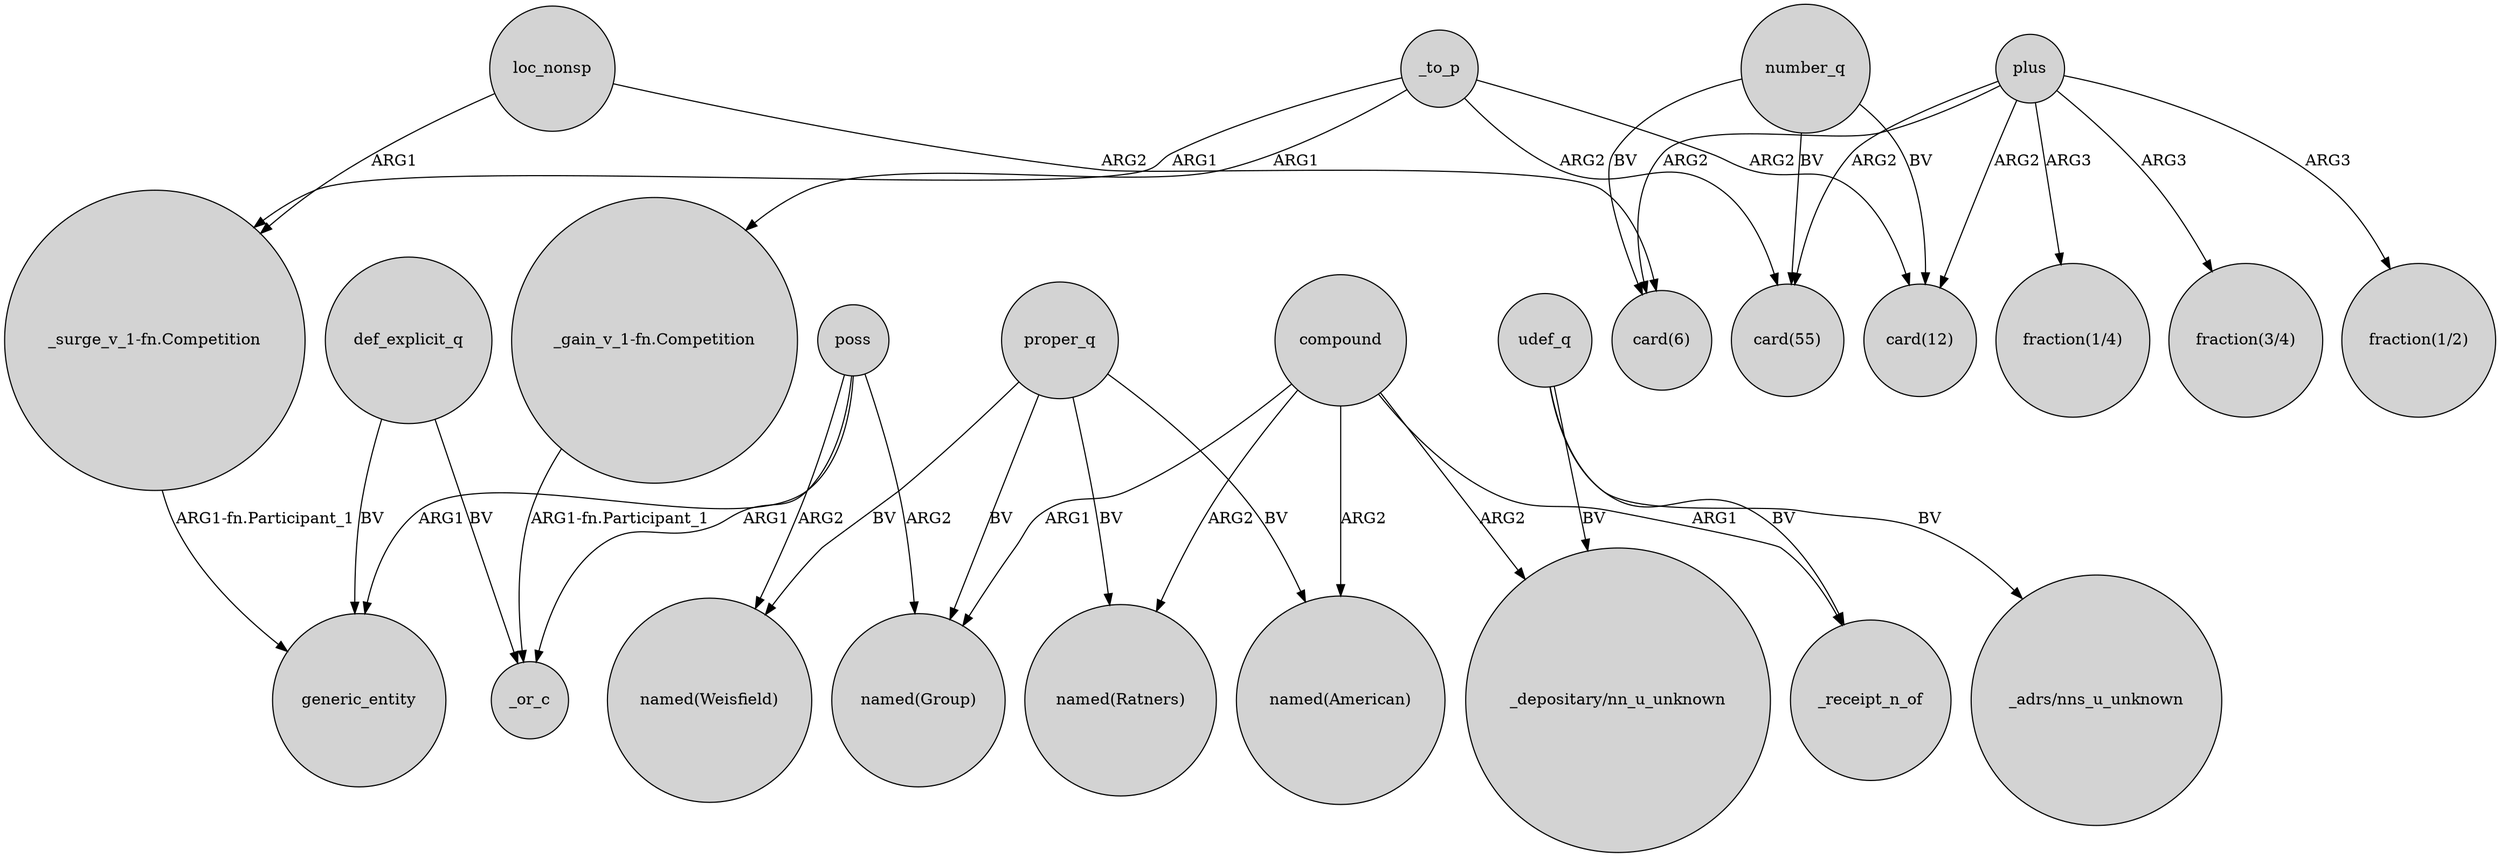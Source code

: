 digraph {
	node [shape=circle style=filled]
	def_explicit_q -> _or_c [label=BV]
	plus -> "card(12)" [label=ARG2]
	udef_q -> "_depositary/nn_u_unknown" [label=BV]
	poss -> "named(Group)" [label=ARG2]
	number_q -> "card(55)" [label=BV]
	udef_q -> _receipt_n_of [label=BV]
	proper_q -> "named(Weisfield)" [label=BV]
	compound -> "named(Ratners)" [label=ARG2]
	loc_nonsp -> "card(6)" [label=ARG2]
	"_surge_v_1-fn.Competition" -> generic_entity [label="ARG1-fn.Participant_1"]
	def_explicit_q -> generic_entity [label=BV]
	plus -> "fraction(1/4)" [label=ARG3]
	number_q -> "card(6)" [label=BV]
	udef_q -> "_adrs/nns_u_unknown" [label=BV]
	compound -> "_depositary/nn_u_unknown" [label=ARG2]
	proper_q -> "named(Group)" [label=BV]
	poss -> _or_c [label=ARG1]
	plus -> "fraction(3/4)" [label=ARG3]
	plus -> "card(55)" [label=ARG2]
	compound -> _receipt_n_of [label=ARG1]
	proper_q -> "named(American)" [label=BV]
	compound -> "named(American)" [label=ARG2]
	proper_q -> "named(Ratners)" [label=BV]
	_to_p -> "card(55)" [label=ARG2]
	number_q -> "card(12)" [label=BV]
	"_gain_v_1-fn.Competition" -> _or_c [label="ARG1-fn.Participant_1"]
	poss -> generic_entity [label=ARG1]
	plus -> "fraction(1/2)" [label=ARG3]
	plus -> "card(6)" [label=ARG2]
	_to_p -> "_surge_v_1-fn.Competition" [label=ARG1]
	poss -> "named(Weisfield)" [label=ARG2]
	loc_nonsp -> "_surge_v_1-fn.Competition" [label=ARG1]
	compound -> "named(Group)" [label=ARG1]
	_to_p -> "_gain_v_1-fn.Competition" [label=ARG1]
	_to_p -> "card(12)" [label=ARG2]
}
